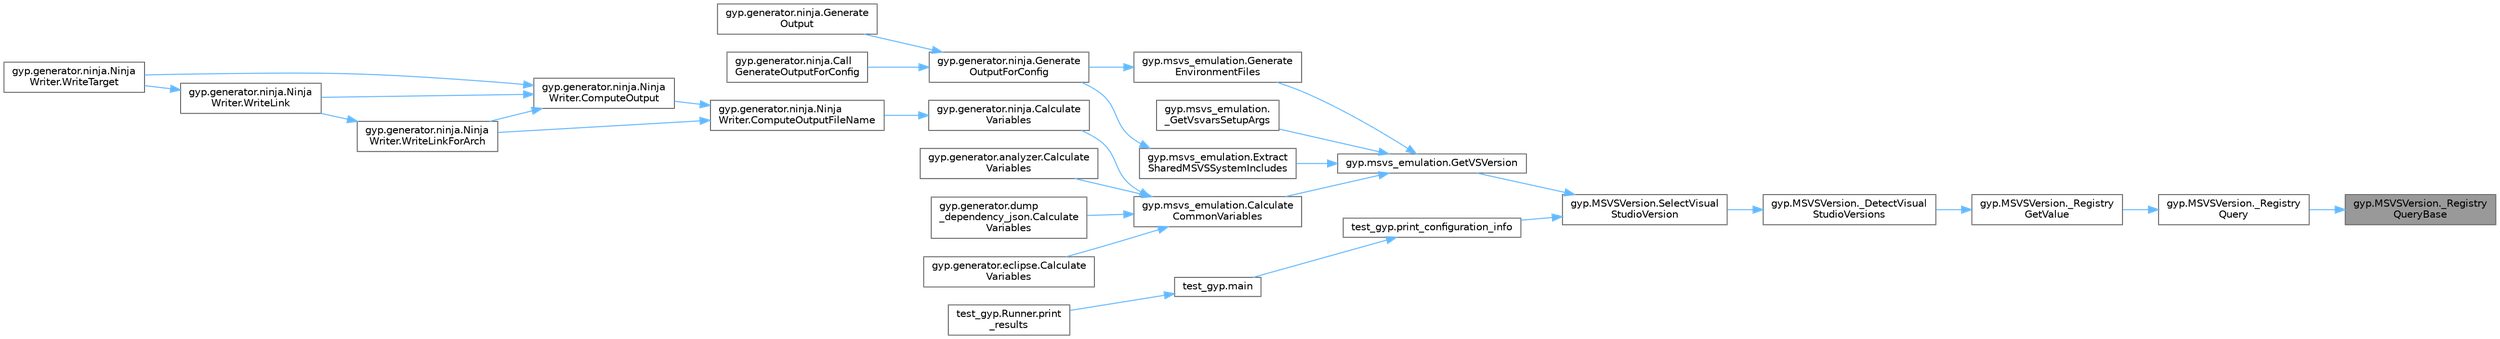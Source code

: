 digraph "gyp.MSVSVersion._RegistryQueryBase"
{
 // LATEX_PDF_SIZE
  bgcolor="transparent";
  edge [fontname=Helvetica,fontsize=10,labelfontname=Helvetica,labelfontsize=10];
  node [fontname=Helvetica,fontsize=10,shape=box,height=0.2,width=0.4];
  rankdir="RL";
  Node1 [id="Node000001",label="gyp.MSVSVersion._Registry\lQueryBase",height=0.2,width=0.4,color="gray40", fillcolor="grey60", style="filled", fontcolor="black",tooltip=" "];
  Node1 -> Node2 [id="edge57_Node000001_Node000002",dir="back",color="steelblue1",style="solid",tooltip=" "];
  Node2 [id="Node000002",label="gyp.MSVSVersion._Registry\lQuery",height=0.2,width=0.4,color="grey40", fillcolor="white", style="filled",URL="$namespacegyp_1_1_m_s_v_s_version.html#aca1b498db5a5123fcfa0937a1639d21a",tooltip=" "];
  Node2 -> Node3 [id="edge58_Node000002_Node000003",dir="back",color="steelblue1",style="solid",tooltip=" "];
  Node3 [id="Node000003",label="gyp.MSVSVersion._Registry\lGetValue",height=0.2,width=0.4,color="grey40", fillcolor="white", style="filled",URL="$namespacegyp_1_1_m_s_v_s_version.html#a44ffb963a5ef391a6fed6c1094df9bda",tooltip=" "];
  Node3 -> Node4 [id="edge59_Node000003_Node000004",dir="back",color="steelblue1",style="solid",tooltip=" "];
  Node4 [id="Node000004",label="gyp.MSVSVersion._DetectVisual\lStudioVersions",height=0.2,width=0.4,color="grey40", fillcolor="white", style="filled",URL="$namespacegyp_1_1_m_s_v_s_version.html#ae02498e5108c16af8e7bce6fdcf2a304",tooltip=" "];
  Node4 -> Node5 [id="edge60_Node000004_Node000005",dir="back",color="steelblue1",style="solid",tooltip=" "];
  Node5 [id="Node000005",label="gyp.MSVSVersion.SelectVisual\lStudioVersion",height=0.2,width=0.4,color="grey40", fillcolor="white", style="filled",URL="$namespacegyp_1_1_m_s_v_s_version.html#a95c14e6e7acdaec0cbc73f5e701dad5d",tooltip=" "];
  Node5 -> Node6 [id="edge61_Node000005_Node000006",dir="back",color="steelblue1",style="solid",tooltip=" "];
  Node6 [id="Node000006",label="gyp.msvs_emulation.GetVSVersion",height=0.2,width=0.4,color="grey40", fillcolor="white", style="filled",URL="$namespacegyp_1_1msvs__emulation.html#ab8149c16102cf10f185956ed055cfaf0",tooltip=" "];
  Node6 -> Node7 [id="edge62_Node000006_Node000007",dir="back",color="steelblue1",style="solid",tooltip=" "];
  Node7 [id="Node000007",label="gyp.msvs_emulation.\l_GetVsvarsSetupArgs",height=0.2,width=0.4,color="grey40", fillcolor="white", style="filled",URL="$namespacegyp_1_1msvs__emulation.html#a1c34219ce8a2be1bf53a8b9e3f974089",tooltip=" "];
  Node6 -> Node8 [id="edge63_Node000006_Node000008",dir="back",color="steelblue1",style="solid",tooltip=" "];
  Node8 [id="Node000008",label="gyp.msvs_emulation.Calculate\lCommonVariables",height=0.2,width=0.4,color="grey40", fillcolor="white", style="filled",URL="$namespacegyp_1_1msvs__emulation.html#a2316a951538835fe54c73af2cc38f12a",tooltip=" "];
  Node8 -> Node9 [id="edge64_Node000008_Node000009",dir="back",color="steelblue1",style="solid",tooltip=" "];
  Node9 [id="Node000009",label="gyp.generator.analyzer.Calculate\lVariables",height=0.2,width=0.4,color="grey40", fillcolor="white", style="filled",URL="$namespacegyp_1_1generator_1_1analyzer.html#a074754ac25afdce0d8cf92e48dd53c45",tooltip=" "];
  Node8 -> Node10 [id="edge65_Node000008_Node000010",dir="back",color="steelblue1",style="solid",tooltip=" "];
  Node10 [id="Node000010",label="gyp.generator.dump\l_dependency_json.Calculate\lVariables",height=0.2,width=0.4,color="grey40", fillcolor="white", style="filled",URL="$namespacegyp_1_1generator_1_1dump__dependency__json.html#a323d3e9ea00b787b8701436839259036",tooltip=" "];
  Node8 -> Node11 [id="edge66_Node000008_Node000011",dir="back",color="steelblue1",style="solid",tooltip=" "];
  Node11 [id="Node000011",label="gyp.generator.eclipse.Calculate\lVariables",height=0.2,width=0.4,color="grey40", fillcolor="white", style="filled",URL="$namespacegyp_1_1generator_1_1eclipse.html#a9186e0af7ce53e5311a1490712f638c8",tooltip=" "];
  Node8 -> Node12 [id="edge67_Node000008_Node000012",dir="back",color="steelblue1",style="solid",tooltip=" "];
  Node12 [id="Node000012",label="gyp.generator.ninja.Calculate\lVariables",height=0.2,width=0.4,color="grey40", fillcolor="white", style="filled",URL="$namespacegyp_1_1generator_1_1ninja.html#aab39b9a58a8eaac20b277114c061df1f",tooltip=" "];
  Node12 -> Node13 [id="edge68_Node000012_Node000013",dir="back",color="steelblue1",style="solid",tooltip=" "];
  Node13 [id="Node000013",label="gyp.generator.ninja.Ninja\lWriter.ComputeOutputFileName",height=0.2,width=0.4,color="grey40", fillcolor="white", style="filled",URL="$classgyp_1_1generator_1_1ninja_1_1_ninja_writer.html#a9b774181be237d9ced6c6bcd2e20cab5",tooltip=" "];
  Node13 -> Node14 [id="edge69_Node000013_Node000014",dir="back",color="steelblue1",style="solid",tooltip=" "];
  Node14 [id="Node000014",label="gyp.generator.ninja.Ninja\lWriter.ComputeOutput",height=0.2,width=0.4,color="grey40", fillcolor="white", style="filled",URL="$classgyp_1_1generator_1_1ninja_1_1_ninja_writer.html#a4e891252d51c6157865f8a6fd2666a23",tooltip=" "];
  Node14 -> Node15 [id="edge70_Node000014_Node000015",dir="back",color="steelblue1",style="solid",tooltip=" "];
  Node15 [id="Node000015",label="gyp.generator.ninja.Ninja\lWriter.WriteLink",height=0.2,width=0.4,color="grey40", fillcolor="white", style="filled",URL="$classgyp_1_1generator_1_1ninja_1_1_ninja_writer.html#a8cc3761a4301bfe622e401db757937c0",tooltip=" "];
  Node15 -> Node16 [id="edge71_Node000015_Node000016",dir="back",color="steelblue1",style="solid",tooltip=" "];
  Node16 [id="Node000016",label="gyp.generator.ninja.Ninja\lWriter.WriteTarget",height=0.2,width=0.4,color="grey40", fillcolor="white", style="filled",URL="$classgyp_1_1generator_1_1ninja_1_1_ninja_writer.html#acdac1bc5e8a5c376979376aedeb1331b",tooltip=" "];
  Node14 -> Node17 [id="edge72_Node000014_Node000017",dir="back",color="steelblue1",style="solid",tooltip=" "];
  Node17 [id="Node000017",label="gyp.generator.ninja.Ninja\lWriter.WriteLinkForArch",height=0.2,width=0.4,color="grey40", fillcolor="white", style="filled",URL="$classgyp_1_1generator_1_1ninja_1_1_ninja_writer.html#af3d9d233371727340c75d2767f79799c",tooltip=" "];
  Node17 -> Node15 [id="edge73_Node000017_Node000015",dir="back",color="steelblue1",style="solid",tooltip=" "];
  Node14 -> Node16 [id="edge74_Node000014_Node000016",dir="back",color="steelblue1",style="solid",tooltip=" "];
  Node13 -> Node17 [id="edge75_Node000013_Node000017",dir="back",color="steelblue1",style="solid",tooltip=" "];
  Node6 -> Node18 [id="edge76_Node000006_Node000018",dir="back",color="steelblue1",style="solid",tooltip=" "];
  Node18 [id="Node000018",label="gyp.msvs_emulation.Extract\lSharedMSVSSystemIncludes",height=0.2,width=0.4,color="grey40", fillcolor="white", style="filled",URL="$namespacegyp_1_1msvs__emulation.html#a4fa9ef3ebfd68a0722d883416b897015",tooltip=" "];
  Node18 -> Node19 [id="edge77_Node000018_Node000019",dir="back",color="steelblue1",style="solid",tooltip=" "];
  Node19 [id="Node000019",label="gyp.generator.ninja.Generate\lOutputForConfig",height=0.2,width=0.4,color="grey40", fillcolor="white", style="filled",URL="$namespacegyp_1_1generator_1_1ninja.html#ae725b232455eaaa660dee42d4a8050dd",tooltip=" "];
  Node19 -> Node20 [id="edge78_Node000019_Node000020",dir="back",color="steelblue1",style="solid",tooltip=" "];
  Node20 [id="Node000020",label="gyp.generator.ninja.Call\lGenerateOutputForConfig",height=0.2,width=0.4,color="grey40", fillcolor="white", style="filled",URL="$namespacegyp_1_1generator_1_1ninja.html#af507181e3cec515e9d31e4744a614af2",tooltip=" "];
  Node19 -> Node21 [id="edge79_Node000019_Node000021",dir="back",color="steelblue1",style="solid",tooltip=" "];
  Node21 [id="Node000021",label="gyp.generator.ninja.Generate\lOutput",height=0.2,width=0.4,color="grey40", fillcolor="white", style="filled",URL="$namespacegyp_1_1generator_1_1ninja.html#aaaff503be15aaede183a37e4681ef7ca",tooltip=" "];
  Node6 -> Node22 [id="edge80_Node000006_Node000022",dir="back",color="steelblue1",style="solid",tooltip=" "];
  Node22 [id="Node000022",label="gyp.msvs_emulation.Generate\lEnvironmentFiles",height=0.2,width=0.4,color="grey40", fillcolor="white", style="filled",URL="$namespacegyp_1_1msvs__emulation.html#a28e813ee1be02285cdc5437040e76444",tooltip=" "];
  Node22 -> Node19 [id="edge81_Node000022_Node000019",dir="back",color="steelblue1",style="solid",tooltip=" "];
  Node5 -> Node23 [id="edge82_Node000005_Node000023",dir="back",color="steelblue1",style="solid",tooltip=" "];
  Node23 [id="Node000023",label="test_gyp.print_configuration_info",height=0.2,width=0.4,color="grey40", fillcolor="white", style="filled",URL="$namespacetest__gyp.html#a930a3e2c4385fd40ae1bdcbc82f2d6b1",tooltip=" "];
  Node23 -> Node24 [id="edge83_Node000023_Node000024",dir="back",color="steelblue1",style="solid",tooltip=" "];
  Node24 [id="Node000024",label="test_gyp.main",height=0.2,width=0.4,color="grey40", fillcolor="white", style="filled",URL="$namespacetest__gyp.html#a5677c90b952c47a0f6a2bc3c4ca296bb",tooltip=" "];
  Node24 -> Node25 [id="edge84_Node000024_Node000025",dir="back",color="steelblue1",style="solid",tooltip=" "];
  Node25 [id="Node000025",label="test_gyp.Runner.print\l_results",height=0.2,width=0.4,color="grey40", fillcolor="white", style="filled",URL="$classtest__gyp_1_1_runner.html#a2d780179cb915cc572ae37eb1f8a1708",tooltip=" "];
}
